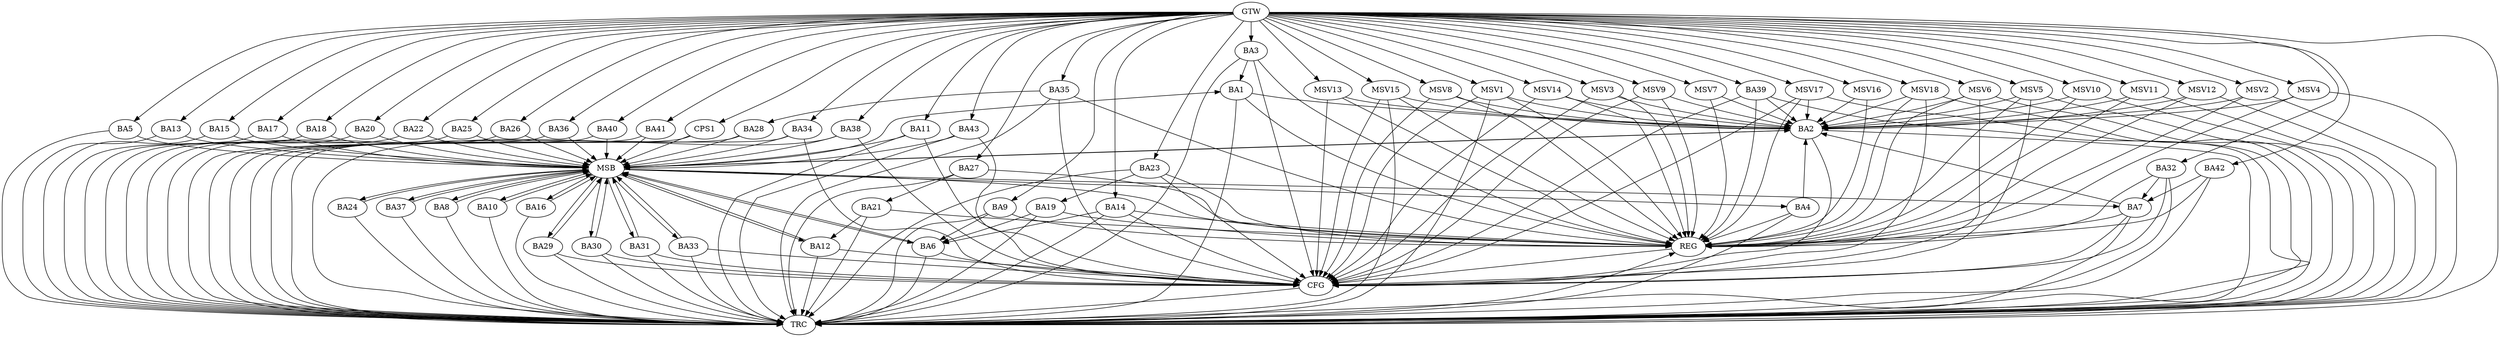 strict digraph G {
  BA1 [ label="BA1" ];
  BA2 [ label="BA2" ];
  BA3 [ label="BA3" ];
  BA4 [ label="BA4" ];
  BA5 [ label="BA5" ];
  BA6 [ label="BA6" ];
  BA7 [ label="BA7" ];
  BA8 [ label="BA8" ];
  BA9 [ label="BA9" ];
  BA10 [ label="BA10" ];
  BA11 [ label="BA11" ];
  BA12 [ label="BA12" ];
  BA13 [ label="BA13" ];
  BA14 [ label="BA14" ];
  BA15 [ label="BA15" ];
  BA16 [ label="BA16" ];
  BA17 [ label="BA17" ];
  BA18 [ label="BA18" ];
  BA19 [ label="BA19" ];
  BA20 [ label="BA20" ];
  BA21 [ label="BA21" ];
  BA22 [ label="BA22" ];
  BA23 [ label="BA23" ];
  BA24 [ label="BA24" ];
  BA25 [ label="BA25" ];
  BA26 [ label="BA26" ];
  BA27 [ label="BA27" ];
  BA28 [ label="BA28" ];
  BA29 [ label="BA29" ];
  BA30 [ label="BA30" ];
  BA31 [ label="BA31" ];
  BA32 [ label="BA32" ];
  BA33 [ label="BA33" ];
  BA34 [ label="BA34" ];
  BA35 [ label="BA35" ];
  BA36 [ label="BA36" ];
  BA37 [ label="BA37" ];
  BA38 [ label="BA38" ];
  BA39 [ label="BA39" ];
  BA40 [ label="BA40" ];
  BA41 [ label="BA41" ];
  BA42 [ label="BA42" ];
  BA43 [ label="BA43" ];
  CPS1 [ label="CPS1" ];
  GTW [ label="GTW" ];
  REG [ label="REG" ];
  MSB [ label="MSB" ];
  CFG [ label="CFG" ];
  TRC [ label="TRC" ];
  MSV1 [ label="MSV1" ];
  MSV2 [ label="MSV2" ];
  MSV3 [ label="MSV3" ];
  MSV4 [ label="MSV4" ];
  MSV5 [ label="MSV5" ];
  MSV6 [ label="MSV6" ];
  MSV7 [ label="MSV7" ];
  MSV8 [ label="MSV8" ];
  MSV9 [ label="MSV9" ];
  MSV10 [ label="MSV10" ];
  MSV11 [ label="MSV11" ];
  MSV12 [ label="MSV12" ];
  MSV13 [ label="MSV13" ];
  MSV14 [ label="MSV14" ];
  MSV15 [ label="MSV15" ];
  MSV16 [ label="MSV16" ];
  MSV17 [ label="MSV17" ];
  MSV18 [ label="MSV18" ];
  BA1 -> BA2;
  BA3 -> BA1;
  BA4 -> BA2;
  BA7 -> BA2;
  BA9 -> BA6;
  BA14 -> BA6;
  BA19 -> BA6;
  BA21 -> BA12;
  BA23 -> BA19;
  BA27 -> BA21;
  BA32 -> BA7;
  BA35 -> BA28;
  BA39 -> BA2;
  BA42 -> BA7;
  GTW -> BA3;
  GTW -> BA5;
  GTW -> BA9;
  GTW -> BA11;
  GTW -> BA13;
  GTW -> BA14;
  GTW -> BA15;
  GTW -> BA17;
  GTW -> BA18;
  GTW -> BA20;
  GTW -> BA22;
  GTW -> BA23;
  GTW -> BA25;
  GTW -> BA26;
  GTW -> BA27;
  GTW -> BA32;
  GTW -> BA34;
  GTW -> BA35;
  GTW -> BA36;
  GTW -> BA38;
  GTW -> BA39;
  GTW -> BA40;
  GTW -> BA41;
  GTW -> BA42;
  GTW -> BA43;
  GTW -> CPS1;
  BA1 -> REG;
  BA3 -> REG;
  BA4 -> REG;
  BA7 -> REG;
  BA9 -> REG;
  BA14 -> REG;
  BA19 -> REG;
  BA21 -> REG;
  BA23 -> REG;
  BA27 -> REG;
  BA32 -> REG;
  BA35 -> REG;
  BA39 -> REG;
  BA42 -> REG;
  BA2 -> MSB;
  MSB -> BA1;
  MSB -> REG;
  BA5 -> MSB;
  MSB -> BA2;
  BA6 -> MSB;
  MSB -> BA4;
  BA8 -> MSB;
  BA10 -> MSB;
  BA11 -> MSB;
  BA12 -> MSB;
  MSB -> BA8;
  BA13 -> MSB;
  BA15 -> MSB;
  MSB -> BA7;
  BA16 -> MSB;
  BA17 -> MSB;
  BA18 -> MSB;
  BA20 -> MSB;
  BA22 -> MSB;
  MSB -> BA6;
  BA24 -> MSB;
  MSB -> BA10;
  BA25 -> MSB;
  BA26 -> MSB;
  BA28 -> MSB;
  BA29 -> MSB;
  BA30 -> MSB;
  MSB -> BA24;
  BA31 -> MSB;
  BA33 -> MSB;
  BA34 -> MSB;
  BA36 -> MSB;
  BA37 -> MSB;
  BA38 -> MSB;
  BA40 -> MSB;
  MSB -> BA12;
  BA41 -> MSB;
  BA43 -> MSB;
  CPS1 -> MSB;
  MSB -> BA33;
  MSB -> BA29;
  MSB -> BA16;
  MSB -> BA37;
  MSB -> BA31;
  MSB -> BA30;
  BA12 -> CFG;
  BA29 -> CFG;
  BA31 -> CFG;
  BA30 -> CFG;
  BA32 -> CFG;
  BA38 -> CFG;
  BA35 -> CFG;
  BA23 -> CFG;
  BA39 -> CFG;
  BA3 -> CFG;
  BA33 -> CFG;
  BA6 -> CFG;
  BA43 -> CFG;
  BA14 -> CFG;
  BA7 -> CFG;
  BA2 -> CFG;
  BA34 -> CFG;
  BA11 -> CFG;
  REG -> CFG;
  BA1 -> TRC;
  BA2 -> TRC;
  BA3 -> TRC;
  BA4 -> TRC;
  BA5 -> TRC;
  BA6 -> TRC;
  BA7 -> TRC;
  BA8 -> TRC;
  BA9 -> TRC;
  BA10 -> TRC;
  BA11 -> TRC;
  BA12 -> TRC;
  BA13 -> TRC;
  BA14 -> TRC;
  BA15 -> TRC;
  BA16 -> TRC;
  BA17 -> TRC;
  BA18 -> TRC;
  BA19 -> TRC;
  BA20 -> TRC;
  BA21 -> TRC;
  BA22 -> TRC;
  BA23 -> TRC;
  BA24 -> TRC;
  BA25 -> TRC;
  BA26 -> TRC;
  BA27 -> TRC;
  BA28 -> TRC;
  BA29 -> TRC;
  BA30 -> TRC;
  BA31 -> TRC;
  BA32 -> TRC;
  BA33 -> TRC;
  BA34 -> TRC;
  BA35 -> TRC;
  BA36 -> TRC;
  BA37 -> TRC;
  BA38 -> TRC;
  BA39 -> TRC;
  BA40 -> TRC;
  BA41 -> TRC;
  BA42 -> TRC;
  BA43 -> TRC;
  CPS1 -> TRC;
  GTW -> TRC;
  CFG -> TRC;
  TRC -> REG;
  MSV1 -> BA2;
  GTW -> MSV1;
  MSV1 -> REG;
  MSV1 -> TRC;
  MSV1 -> CFG;
  MSV2 -> BA2;
  MSV3 -> BA2;
  GTW -> MSV2;
  MSV2 -> REG;
  MSV2 -> TRC;
  GTW -> MSV3;
  MSV3 -> REG;
  MSV3 -> CFG;
  MSV4 -> BA2;
  GTW -> MSV4;
  MSV4 -> REG;
  MSV4 -> TRC;
  MSV5 -> BA2;
  MSV6 -> BA2;
  GTW -> MSV5;
  MSV5 -> REG;
  MSV5 -> TRC;
  MSV5 -> CFG;
  GTW -> MSV6;
  MSV6 -> REG;
  MSV6 -> TRC;
  MSV6 -> CFG;
  MSV7 -> BA2;
  MSV8 -> BA2;
  MSV9 -> BA2;
  GTW -> MSV7;
  MSV7 -> REG;
  GTW -> MSV8;
  MSV8 -> REG;
  MSV8 -> CFG;
  GTW -> MSV9;
  MSV9 -> REG;
  MSV9 -> CFG;
  MSV10 -> BA2;
  GTW -> MSV10;
  MSV10 -> REG;
  MSV10 -> TRC;
  MSV11 -> BA2;
  GTW -> MSV11;
  MSV11 -> REG;
  MSV11 -> TRC;
  MSV12 -> BA2;
  MSV13 -> BA2;
  MSV14 -> BA2;
  MSV15 -> BA2;
  GTW -> MSV12;
  MSV12 -> REG;
  MSV12 -> TRC;
  GTW -> MSV13;
  MSV13 -> REG;
  MSV13 -> CFG;
  GTW -> MSV14;
  MSV14 -> REG;
  MSV14 -> CFG;
  GTW -> MSV15;
  MSV15 -> REG;
  MSV15 -> TRC;
  MSV15 -> CFG;
  MSV16 -> BA2;
  GTW -> MSV16;
  MSV16 -> REG;
  MSV17 -> BA2;
  MSV18 -> BA2;
  GTW -> MSV17;
  MSV17 -> REG;
  MSV17 -> TRC;
  MSV17 -> CFG;
  GTW -> MSV18;
  MSV18 -> REG;
  MSV18 -> TRC;
  MSV18 -> CFG;
}

